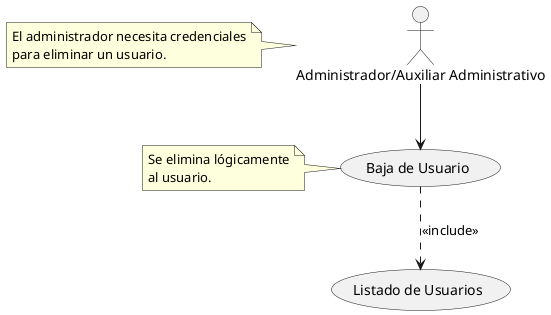 @startuml
actor "Administrador/Auxiliar Administrativo" as Admin
note left of Admin
  El administrador necesita credenciales
  para eliminar un usuario.
end note

Admin --> (Baja de Usuario)
(Baja de Usuario) ..> (Listado de Usuarios) : <<include>>

note left of (Baja de Usuario)
  Se elimina lógicamente
  al usuario.
end note
@enduml